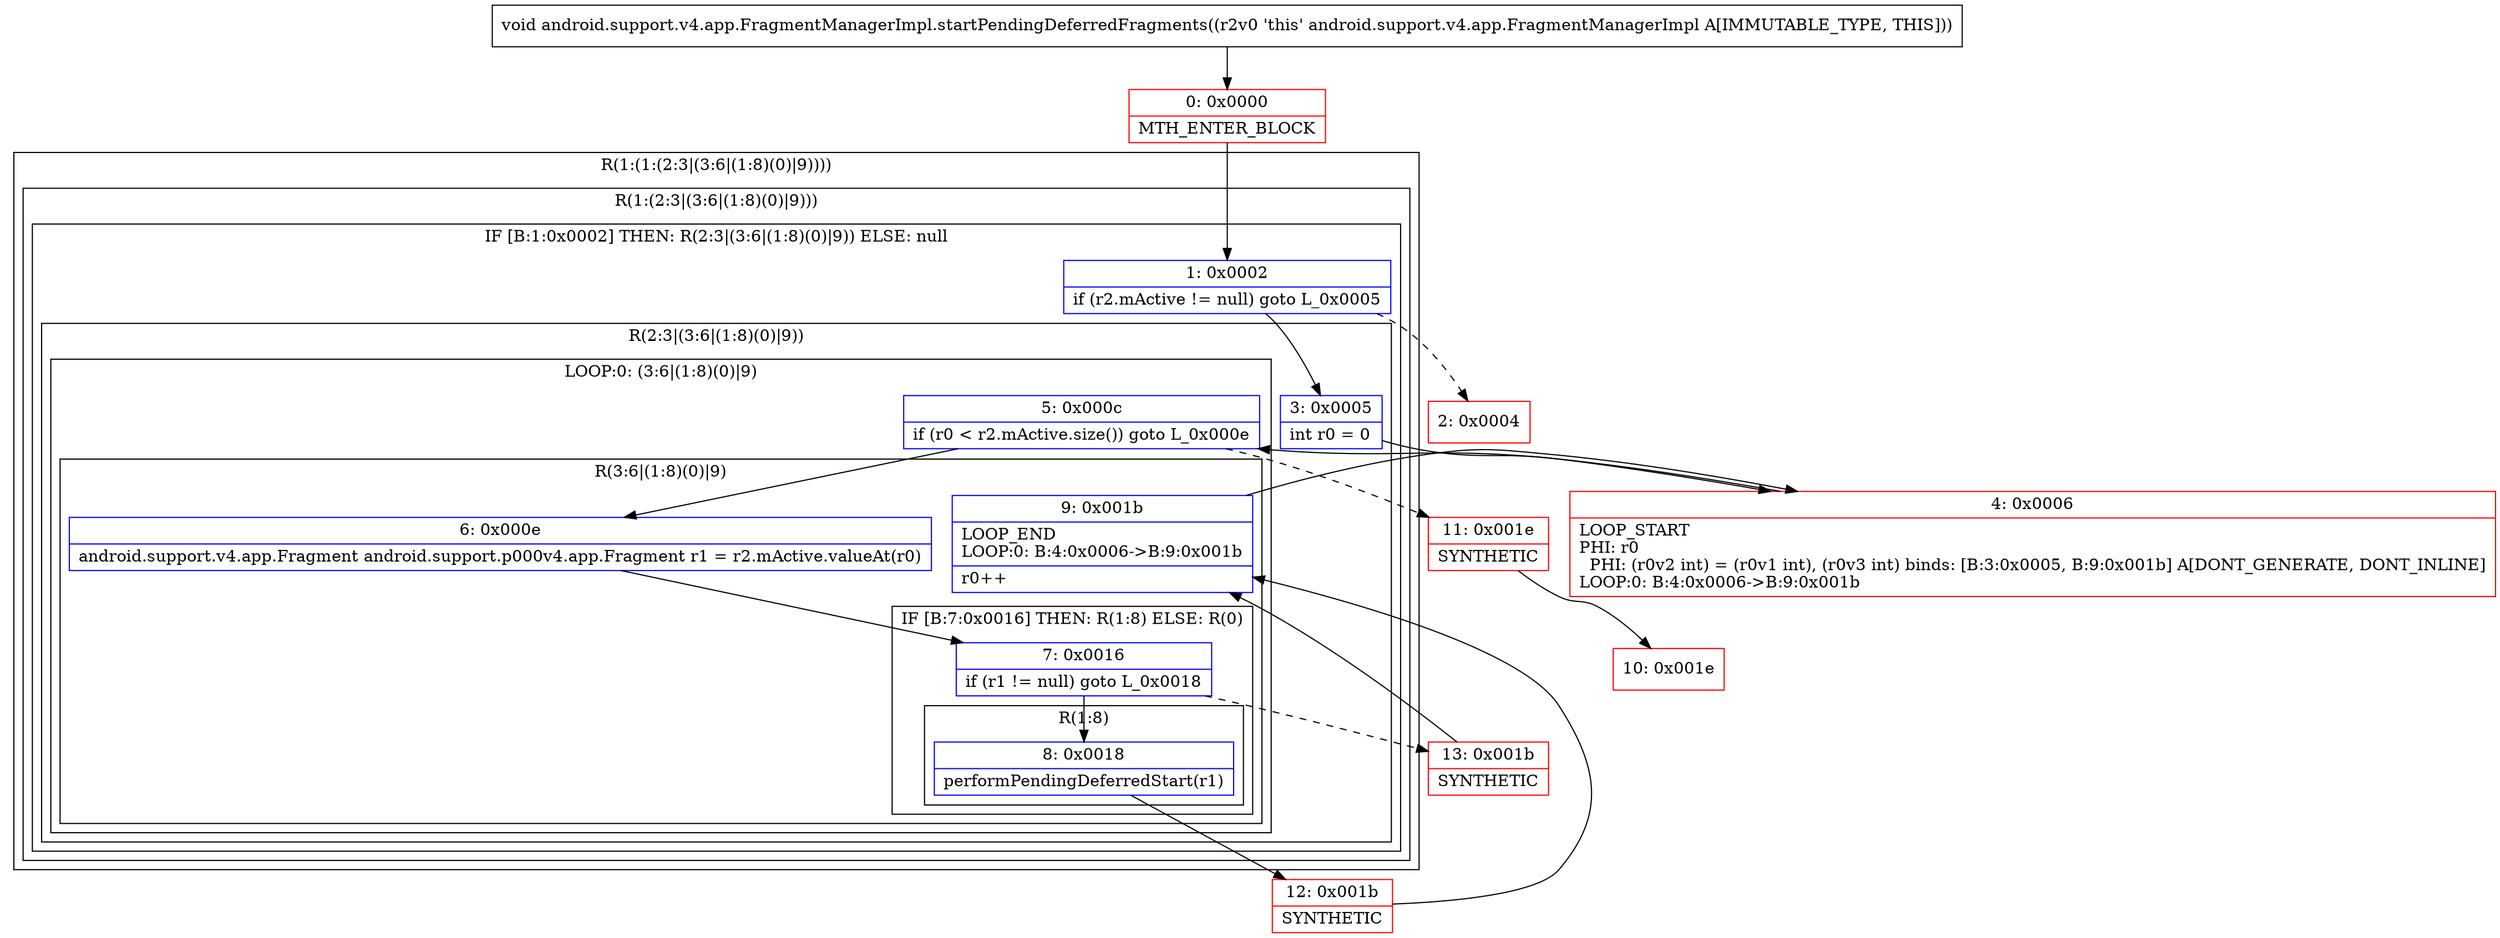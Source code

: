 digraph "CFG forandroid.support.v4.app.FragmentManagerImpl.startPendingDeferredFragments()V" {
subgraph cluster_Region_109103826 {
label = "R(1:(1:(2:3|(3:6|(1:8)(0)|9))))";
node [shape=record,color=blue];
subgraph cluster_Region_1145735471 {
label = "R(1:(2:3|(3:6|(1:8)(0)|9)))";
node [shape=record,color=blue];
subgraph cluster_IfRegion_733881342 {
label = "IF [B:1:0x0002] THEN: R(2:3|(3:6|(1:8)(0)|9)) ELSE: null";
node [shape=record,color=blue];
Node_1 [shape=record,label="{1\:\ 0x0002|if (r2.mActive != null) goto L_0x0005\l}"];
subgraph cluster_Region_1712101167 {
label = "R(2:3|(3:6|(1:8)(0)|9))";
node [shape=record,color=blue];
Node_3 [shape=record,label="{3\:\ 0x0005|int r0 = 0\l}"];
subgraph cluster_LoopRegion_925103650 {
label = "LOOP:0: (3:6|(1:8)(0)|9)";
node [shape=record,color=blue];
Node_5 [shape=record,label="{5\:\ 0x000c|if (r0 \< r2.mActive.size()) goto L_0x000e\l}"];
subgraph cluster_Region_1202853968 {
label = "R(3:6|(1:8)(0)|9)";
node [shape=record,color=blue];
Node_6 [shape=record,label="{6\:\ 0x000e|android.support.v4.app.Fragment android.support.p000v4.app.Fragment r1 = r2.mActive.valueAt(r0)\l}"];
subgraph cluster_IfRegion_1514627612 {
label = "IF [B:7:0x0016] THEN: R(1:8) ELSE: R(0)";
node [shape=record,color=blue];
Node_7 [shape=record,label="{7\:\ 0x0016|if (r1 != null) goto L_0x0018\l}"];
subgraph cluster_Region_1492132756 {
label = "R(1:8)";
node [shape=record,color=blue];
Node_8 [shape=record,label="{8\:\ 0x0018|performPendingDeferredStart(r1)\l}"];
}
subgraph cluster_Region_1761789441 {
label = "R(0)";
node [shape=record,color=blue];
}
}
Node_9 [shape=record,label="{9\:\ 0x001b|LOOP_END\lLOOP:0: B:4:0x0006\-\>B:9:0x001b\l|r0++\l}"];
}
}
}
}
}
}
Node_0 [shape=record,color=red,label="{0\:\ 0x0000|MTH_ENTER_BLOCK\l}"];
Node_2 [shape=record,color=red,label="{2\:\ 0x0004}"];
Node_4 [shape=record,color=red,label="{4\:\ 0x0006|LOOP_START\lPHI: r0 \l  PHI: (r0v2 int) = (r0v1 int), (r0v3 int) binds: [B:3:0x0005, B:9:0x001b] A[DONT_GENERATE, DONT_INLINE]\lLOOP:0: B:4:0x0006\-\>B:9:0x001b\l}"];
Node_10 [shape=record,color=red,label="{10\:\ 0x001e}"];
Node_11 [shape=record,color=red,label="{11\:\ 0x001e|SYNTHETIC\l}"];
Node_12 [shape=record,color=red,label="{12\:\ 0x001b|SYNTHETIC\l}"];
Node_13 [shape=record,color=red,label="{13\:\ 0x001b|SYNTHETIC\l}"];
MethodNode[shape=record,label="{void android.support.v4.app.FragmentManagerImpl.startPendingDeferredFragments((r2v0 'this' android.support.v4.app.FragmentManagerImpl A[IMMUTABLE_TYPE, THIS])) }"];
MethodNode -> Node_0;
Node_1 -> Node_2[style=dashed];
Node_1 -> Node_3;
Node_3 -> Node_4;
Node_5 -> Node_6;
Node_5 -> Node_11[style=dashed];
Node_6 -> Node_7;
Node_7 -> Node_8;
Node_7 -> Node_13[style=dashed];
Node_8 -> Node_12;
Node_9 -> Node_4;
Node_0 -> Node_1;
Node_4 -> Node_5;
Node_11 -> Node_10;
Node_12 -> Node_9;
Node_13 -> Node_9;
}

